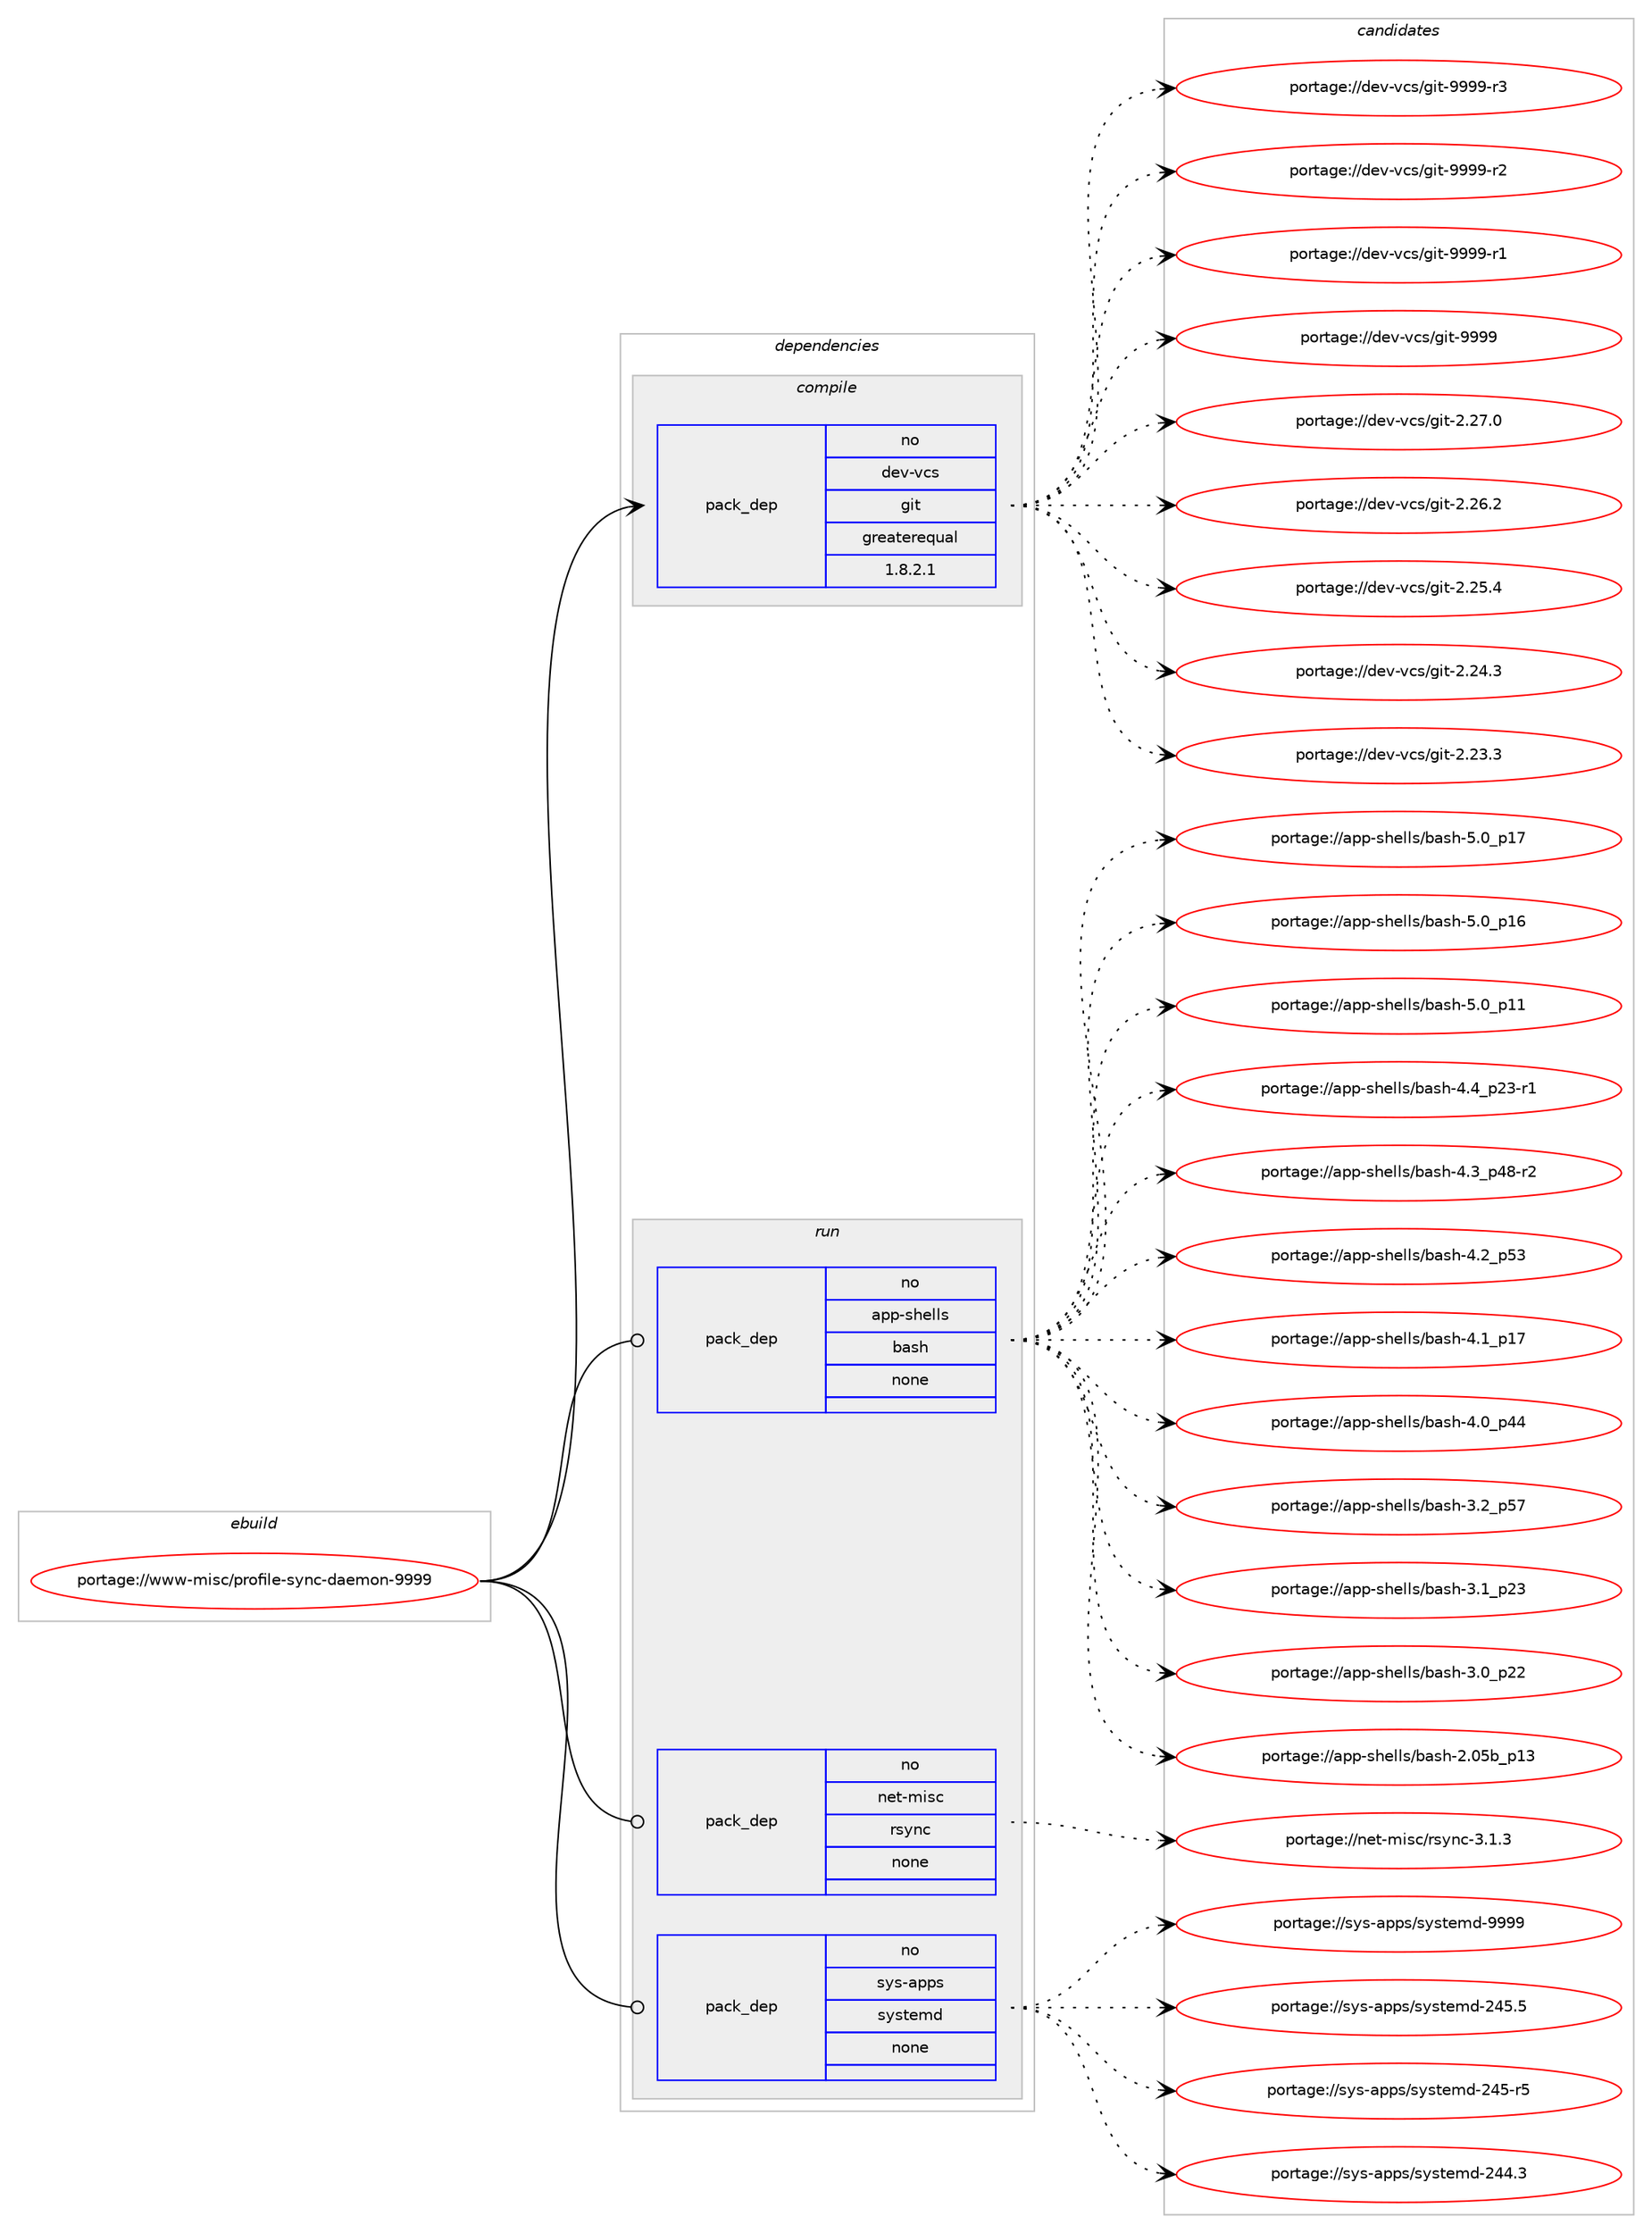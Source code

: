 digraph prolog {

# *************
# Graph options
# *************

newrank=true;
concentrate=true;
compound=true;
graph [rankdir=LR,fontname=Helvetica,fontsize=10,ranksep=1.5];#, ranksep=2.5, nodesep=0.2];
edge  [arrowhead=vee];
node  [fontname=Helvetica,fontsize=10];

# **********
# The ebuild
# **********

subgraph cluster_leftcol {
color=gray;
rank=same;
label=<<i>ebuild</i>>;
id [label="portage://www-misc/profile-sync-daemon-9999", color=red, width=4, href="../www-misc/profile-sync-daemon-9999.svg"];
}

# ****************
# The dependencies
# ****************

subgraph cluster_midcol {
color=gray;
label=<<i>dependencies</i>>;
subgraph cluster_compile {
fillcolor="#eeeeee";
style=filled;
label=<<i>compile</i>>;
subgraph pack1785 {
dependency2025 [label=<<TABLE BORDER="0" CELLBORDER="1" CELLSPACING="0" CELLPADDING="4" WIDTH="220"><TR><TD ROWSPAN="6" CELLPADDING="30">pack_dep</TD></TR><TR><TD WIDTH="110">no</TD></TR><TR><TD>dev-vcs</TD></TR><TR><TD>git</TD></TR><TR><TD>greaterequal</TD></TR><TR><TD>1.8.2.1</TD></TR></TABLE>>, shape=none, color=blue];
}
id:e -> dependency2025:w [weight=20,style="solid",arrowhead="vee"];
}
subgraph cluster_compileandrun {
fillcolor="#eeeeee";
style=filled;
label=<<i>compile and run</i>>;
}
subgraph cluster_run {
fillcolor="#eeeeee";
style=filled;
label=<<i>run</i>>;
subgraph pack1786 {
dependency2026 [label=<<TABLE BORDER="0" CELLBORDER="1" CELLSPACING="0" CELLPADDING="4" WIDTH="220"><TR><TD ROWSPAN="6" CELLPADDING="30">pack_dep</TD></TR><TR><TD WIDTH="110">no</TD></TR><TR><TD>app-shells</TD></TR><TR><TD>bash</TD></TR><TR><TD>none</TD></TR><TR><TD></TD></TR></TABLE>>, shape=none, color=blue];
}
id:e -> dependency2026:w [weight=20,style="solid",arrowhead="odot"];
subgraph pack1787 {
dependency2027 [label=<<TABLE BORDER="0" CELLBORDER="1" CELLSPACING="0" CELLPADDING="4" WIDTH="220"><TR><TD ROWSPAN="6" CELLPADDING="30">pack_dep</TD></TR><TR><TD WIDTH="110">no</TD></TR><TR><TD>net-misc</TD></TR><TR><TD>rsync</TD></TR><TR><TD>none</TD></TR><TR><TD></TD></TR></TABLE>>, shape=none, color=blue];
}
id:e -> dependency2027:w [weight=20,style="solid",arrowhead="odot"];
subgraph pack1788 {
dependency2028 [label=<<TABLE BORDER="0" CELLBORDER="1" CELLSPACING="0" CELLPADDING="4" WIDTH="220"><TR><TD ROWSPAN="6" CELLPADDING="30">pack_dep</TD></TR><TR><TD WIDTH="110">no</TD></TR><TR><TD>sys-apps</TD></TR><TR><TD>systemd</TD></TR><TR><TD>none</TD></TR><TR><TD></TD></TR></TABLE>>, shape=none, color=blue];
}
id:e -> dependency2028:w [weight=20,style="solid",arrowhead="odot"];
}
}

# **************
# The candidates
# **************

subgraph cluster_choices {
rank=same;
color=gray;
label=<<i>candidates</i>>;

subgraph choice1785 {
color=black;
nodesep=1;
choice10010111845118991154710310511645575757574511451 [label="portage://dev-vcs/git-9999-r3", color=red, width=4,href="../dev-vcs/git-9999-r3.svg"];
choice10010111845118991154710310511645575757574511450 [label="portage://dev-vcs/git-9999-r2", color=red, width=4,href="../dev-vcs/git-9999-r2.svg"];
choice10010111845118991154710310511645575757574511449 [label="portage://dev-vcs/git-9999-r1", color=red, width=4,href="../dev-vcs/git-9999-r1.svg"];
choice1001011184511899115471031051164557575757 [label="portage://dev-vcs/git-9999", color=red, width=4,href="../dev-vcs/git-9999.svg"];
choice10010111845118991154710310511645504650554648 [label="portage://dev-vcs/git-2.27.0", color=red, width=4,href="../dev-vcs/git-2.27.0.svg"];
choice10010111845118991154710310511645504650544650 [label="portage://dev-vcs/git-2.26.2", color=red, width=4,href="../dev-vcs/git-2.26.2.svg"];
choice10010111845118991154710310511645504650534652 [label="portage://dev-vcs/git-2.25.4", color=red, width=4,href="../dev-vcs/git-2.25.4.svg"];
choice10010111845118991154710310511645504650524651 [label="portage://dev-vcs/git-2.24.3", color=red, width=4,href="../dev-vcs/git-2.24.3.svg"];
choice10010111845118991154710310511645504650514651 [label="portage://dev-vcs/git-2.23.3", color=red, width=4,href="../dev-vcs/git-2.23.3.svg"];
dependency2025:e -> choice10010111845118991154710310511645575757574511451:w [style=dotted,weight="100"];
dependency2025:e -> choice10010111845118991154710310511645575757574511450:w [style=dotted,weight="100"];
dependency2025:e -> choice10010111845118991154710310511645575757574511449:w [style=dotted,weight="100"];
dependency2025:e -> choice1001011184511899115471031051164557575757:w [style=dotted,weight="100"];
dependency2025:e -> choice10010111845118991154710310511645504650554648:w [style=dotted,weight="100"];
dependency2025:e -> choice10010111845118991154710310511645504650544650:w [style=dotted,weight="100"];
dependency2025:e -> choice10010111845118991154710310511645504650534652:w [style=dotted,weight="100"];
dependency2025:e -> choice10010111845118991154710310511645504650524651:w [style=dotted,weight="100"];
dependency2025:e -> choice10010111845118991154710310511645504650514651:w [style=dotted,weight="100"];
}
subgraph choice1786 {
color=black;
nodesep=1;
choice971121124511510410110810811547989711510445534648951124955 [label="portage://app-shells/bash-5.0_p17", color=red, width=4,href="../app-shells/bash-5.0_p17.svg"];
choice971121124511510410110810811547989711510445534648951124954 [label="portage://app-shells/bash-5.0_p16", color=red, width=4,href="../app-shells/bash-5.0_p16.svg"];
choice971121124511510410110810811547989711510445534648951124949 [label="portage://app-shells/bash-5.0_p11", color=red, width=4,href="../app-shells/bash-5.0_p11.svg"];
choice9711211245115104101108108115479897115104455246529511250514511449 [label="portage://app-shells/bash-4.4_p23-r1", color=red, width=4,href="../app-shells/bash-4.4_p23-r1.svg"];
choice9711211245115104101108108115479897115104455246519511252564511450 [label="portage://app-shells/bash-4.3_p48-r2", color=red, width=4,href="../app-shells/bash-4.3_p48-r2.svg"];
choice971121124511510410110810811547989711510445524650951125351 [label="portage://app-shells/bash-4.2_p53", color=red, width=4,href="../app-shells/bash-4.2_p53.svg"];
choice971121124511510410110810811547989711510445524649951124955 [label="portage://app-shells/bash-4.1_p17", color=red, width=4,href="../app-shells/bash-4.1_p17.svg"];
choice971121124511510410110810811547989711510445524648951125252 [label="portage://app-shells/bash-4.0_p44", color=red, width=4,href="../app-shells/bash-4.0_p44.svg"];
choice971121124511510410110810811547989711510445514650951125355 [label="portage://app-shells/bash-3.2_p57", color=red, width=4,href="../app-shells/bash-3.2_p57.svg"];
choice971121124511510410110810811547989711510445514649951125051 [label="portage://app-shells/bash-3.1_p23", color=red, width=4,href="../app-shells/bash-3.1_p23.svg"];
choice971121124511510410110810811547989711510445514648951125050 [label="portage://app-shells/bash-3.0_p22", color=red, width=4,href="../app-shells/bash-3.0_p22.svg"];
choice9711211245115104101108108115479897115104455046485398951124951 [label="portage://app-shells/bash-2.05b_p13", color=red, width=4,href="../app-shells/bash-2.05b_p13.svg"];
dependency2026:e -> choice971121124511510410110810811547989711510445534648951124955:w [style=dotted,weight="100"];
dependency2026:e -> choice971121124511510410110810811547989711510445534648951124954:w [style=dotted,weight="100"];
dependency2026:e -> choice971121124511510410110810811547989711510445534648951124949:w [style=dotted,weight="100"];
dependency2026:e -> choice9711211245115104101108108115479897115104455246529511250514511449:w [style=dotted,weight="100"];
dependency2026:e -> choice9711211245115104101108108115479897115104455246519511252564511450:w [style=dotted,weight="100"];
dependency2026:e -> choice971121124511510410110810811547989711510445524650951125351:w [style=dotted,weight="100"];
dependency2026:e -> choice971121124511510410110810811547989711510445524649951124955:w [style=dotted,weight="100"];
dependency2026:e -> choice971121124511510410110810811547989711510445524648951125252:w [style=dotted,weight="100"];
dependency2026:e -> choice971121124511510410110810811547989711510445514650951125355:w [style=dotted,weight="100"];
dependency2026:e -> choice971121124511510410110810811547989711510445514649951125051:w [style=dotted,weight="100"];
dependency2026:e -> choice971121124511510410110810811547989711510445514648951125050:w [style=dotted,weight="100"];
dependency2026:e -> choice9711211245115104101108108115479897115104455046485398951124951:w [style=dotted,weight="100"];
}
subgraph choice1787 {
color=black;
nodesep=1;
choice11010111645109105115994711411512111099455146494651 [label="portage://net-misc/rsync-3.1.3", color=red, width=4,href="../net-misc/rsync-3.1.3.svg"];
dependency2027:e -> choice11010111645109105115994711411512111099455146494651:w [style=dotted,weight="100"];
}
subgraph choice1788 {
color=black;
nodesep=1;
choice1151211154597112112115471151211151161011091004557575757 [label="portage://sys-apps/systemd-9999", color=red, width=4,href="../sys-apps/systemd-9999.svg"];
choice115121115459711211211547115121115116101109100455052534653 [label="portage://sys-apps/systemd-245.5", color=red, width=4,href="../sys-apps/systemd-245.5.svg"];
choice115121115459711211211547115121115116101109100455052534511453 [label="portage://sys-apps/systemd-245-r5", color=red, width=4,href="../sys-apps/systemd-245-r5.svg"];
choice115121115459711211211547115121115116101109100455052524651 [label="portage://sys-apps/systemd-244.3", color=red, width=4,href="../sys-apps/systemd-244.3.svg"];
dependency2028:e -> choice1151211154597112112115471151211151161011091004557575757:w [style=dotted,weight="100"];
dependency2028:e -> choice115121115459711211211547115121115116101109100455052534653:w [style=dotted,weight="100"];
dependency2028:e -> choice115121115459711211211547115121115116101109100455052534511453:w [style=dotted,weight="100"];
dependency2028:e -> choice115121115459711211211547115121115116101109100455052524651:w [style=dotted,weight="100"];
}
}

}
